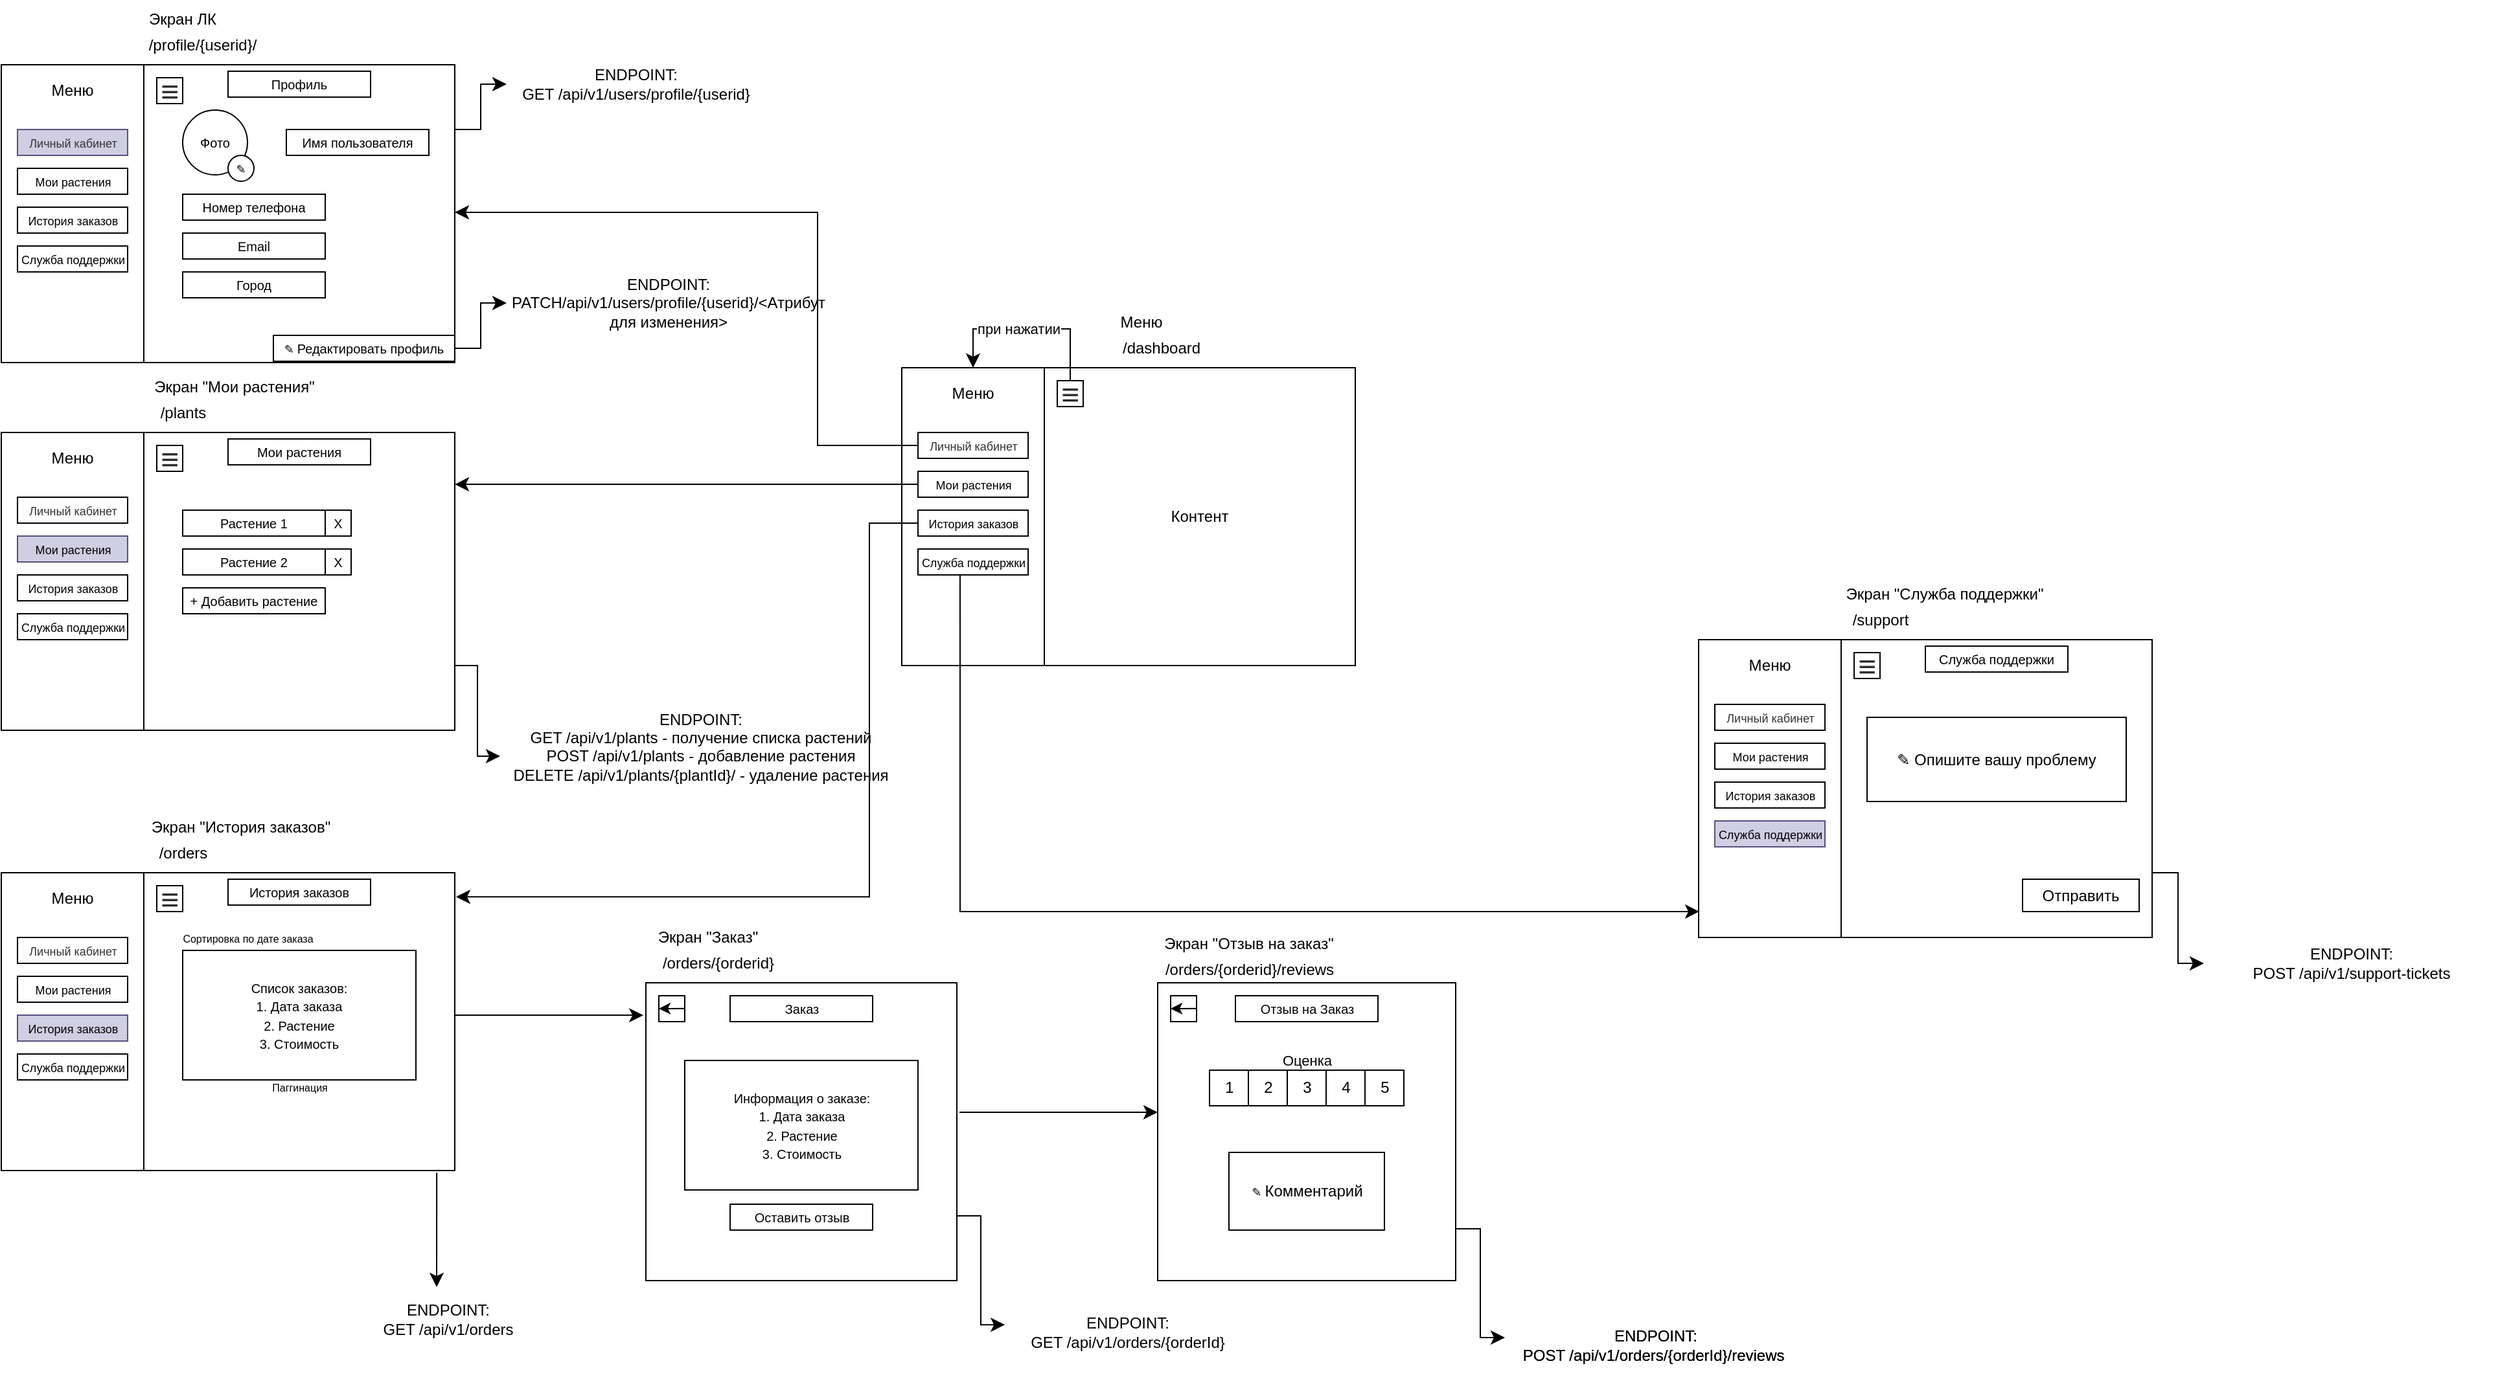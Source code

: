 <?xml version="1.0" encoding="UTF-8"?>
<mxfile version="25.0.1">
  <diagram id="C5RBs43oDa-KdzZeNtuy" name="Page-1">
    <mxGraphModel dx="2901" dy="2221" grid="1" gridSize="10" guides="1" tooltips="1" connect="1" arrows="1" fold="1" page="1" pageScale="1" pageWidth="827" pageHeight="1169" math="0" shadow="0">
      <root>
        <mxCell id="WIyWlLk6GJQsqaUBKTNV-0" />
        <mxCell id="WIyWlLk6GJQsqaUBKTNV-1" parent="WIyWlLk6GJQsqaUBKTNV-0" />
        <mxCell id="RK4T76Md9DpvqgegxEv0-0" value="" style="rounded=0;whiteSpace=wrap;html=1;" parent="WIyWlLk6GJQsqaUBKTNV-1" vertex="1">
          <mxGeometry x="-560" y="-534" width="240" height="230" as="geometry" />
        </mxCell>
        <mxCell id="RK4T76Md9DpvqgegxEv0-12" value="&lt;h1 style=&quot;color: rgb(44, 45, 46); font-weight: 400; margin: 8px 0px 0.67em; font-size: 24px; line-height: 32px; font-family: Helvetica, Arial, sans-serif; text-align: start; background-color: rgb(255, 255, 255);&quot; class=&quot;z7Rgh&quot;&gt;≡&lt;/h1&gt;" style="text;html=1;align=center;verticalAlign=middle;whiteSpace=wrap;rounded=0;" parent="WIyWlLk6GJQsqaUBKTNV-1" vertex="1">
          <mxGeometry x="-550" y="-519" width="20" height="20" as="geometry" />
        </mxCell>
        <mxCell id="RK4T76Md9DpvqgegxEv0-1" value="&lt;font style=&quot;font-size: 10px;&quot;&gt;Фото&lt;/font&gt;" style="ellipse;whiteSpace=wrap;html=1;aspect=fixed;" parent="WIyWlLk6GJQsqaUBKTNV-1" vertex="1">
          <mxGeometry x="-530" y="-499" width="50" height="50" as="geometry" />
        </mxCell>
        <mxCell id="RK4T76Md9DpvqgegxEv0-2" value="&lt;font style=&quot;font-size: 10px;&quot;&gt;Имя пользователя&lt;/font&gt;" style="rounded=0;whiteSpace=wrap;html=1;" parent="WIyWlLk6GJQsqaUBKTNV-1" vertex="1">
          <mxGeometry x="-450" y="-484" width="110" height="20" as="geometry" />
        </mxCell>
        <mxCell id="RK4T76Md9DpvqgegxEv0-3" value="&lt;font style=&quot;font-size: 9px;&quot;&gt;✎&lt;/font&gt;" style="ellipse;whiteSpace=wrap;html=1;aspect=fixed;align=center;" parent="WIyWlLk6GJQsqaUBKTNV-1" vertex="1">
          <mxGeometry x="-495" y="-464" width="20" height="20" as="geometry" />
        </mxCell>
        <mxCell id="RK4T76Md9DpvqgegxEv0-5" value="&lt;span style=&quot;font-size: 10px;&quot;&gt;Номер телефона&lt;/span&gt;" style="rounded=0;whiteSpace=wrap;html=1;" parent="WIyWlLk6GJQsqaUBKTNV-1" vertex="1">
          <mxGeometry x="-530" y="-434" width="110" height="20" as="geometry" />
        </mxCell>
        <mxCell id="RK4T76Md9DpvqgegxEv0-6" value="&lt;span style=&quot;font-size: 10px;&quot;&gt;Email&lt;/span&gt;" style="rounded=0;whiteSpace=wrap;html=1;" parent="WIyWlLk6GJQsqaUBKTNV-1" vertex="1">
          <mxGeometry x="-530" y="-404" width="110" height="20" as="geometry" />
        </mxCell>
        <mxCell id="RK4T76Md9DpvqgegxEv0-7" value="&lt;span style=&quot;font-size: 10px;&quot;&gt;Город&lt;/span&gt;" style="rounded=0;whiteSpace=wrap;html=1;" parent="WIyWlLk6GJQsqaUBKTNV-1" vertex="1">
          <mxGeometry x="-530" y="-374" width="110" height="20" as="geometry" />
        </mxCell>
        <mxCell id="RK4T76Md9DpvqgegxEv0-8" value="&lt;div style=&quot;line-height: 0%;&quot;&gt;&lt;br&gt;&lt;/div&gt;" style="whiteSpace=wrap;html=1;aspect=fixed;fillColor=none;" parent="WIyWlLk6GJQsqaUBKTNV-1" vertex="1">
          <mxGeometry x="-550" y="-524" width="20" height="20" as="geometry" />
        </mxCell>
        <mxCell id="RK4T76Md9DpvqgegxEv0-13" value="Экран ЛК" style="text;html=1;align=center;verticalAlign=middle;whiteSpace=wrap;rounded=0;" parent="WIyWlLk6GJQsqaUBKTNV-1" vertex="1">
          <mxGeometry x="-560" y="-584" width="60" height="30" as="geometry" />
        </mxCell>
        <mxCell id="RK4T76Md9DpvqgegxEv0-15" value="/profile/{userid}/" style="text;html=1;align=center;verticalAlign=middle;resizable=0;points=[];autosize=1;strokeColor=none;fillColor=none;" parent="WIyWlLk6GJQsqaUBKTNV-1" vertex="1">
          <mxGeometry x="-570" y="-564" width="110" height="30" as="geometry" />
        </mxCell>
        <mxCell id="RK4T76Md9DpvqgegxEv0-26" value="" style="rounded=0;whiteSpace=wrap;html=1;" parent="WIyWlLk6GJQsqaUBKTNV-1" vertex="1">
          <mxGeometry x="-670" y="-534" width="110" height="230" as="geometry" />
        </mxCell>
        <mxCell id="RK4T76Md9DpvqgegxEv0-28" value="Меню" style="text;html=1;align=center;verticalAlign=middle;whiteSpace=wrap;rounded=0;" parent="WIyWlLk6GJQsqaUBKTNV-1" vertex="1">
          <mxGeometry x="-645" y="-529" width="60" height="30" as="geometry" />
        </mxCell>
        <mxCell id="RK4T76Md9DpvqgegxEv0-32" value="&lt;font style=&quot;font-size: 9px;&quot;&gt;Служба поддержки&lt;/font&gt;" style="rounded=0;whiteSpace=wrap;html=1;" parent="WIyWlLk6GJQsqaUBKTNV-1" vertex="1">
          <mxGeometry x="-657.5" y="-394" width="85" height="20" as="geometry" />
        </mxCell>
        <mxCell id="RK4T76Md9DpvqgegxEv0-33" value="&lt;span style=&quot;font-size: 9px;&quot;&gt;История заказов&lt;/span&gt;" style="rounded=0;whiteSpace=wrap;html=1;" parent="WIyWlLk6GJQsqaUBKTNV-1" vertex="1">
          <mxGeometry x="-657.5" y="-424" width="85" height="20" as="geometry" />
        </mxCell>
        <mxCell id="RK4T76Md9DpvqgegxEv0-34" value="&lt;span style=&quot;font-size: 9px;&quot;&gt;Мои растения&lt;/span&gt;" style="rounded=0;whiteSpace=wrap;html=1;" parent="WIyWlLk6GJQsqaUBKTNV-1" vertex="1">
          <mxGeometry x="-657.5" y="-454" width="85" height="20" as="geometry" />
        </mxCell>
        <mxCell id="RK4T76Md9DpvqgegxEv0-35" value="&lt;span style=&quot;color: rgb(51, 51, 51); font-size: 9px;&quot;&gt;Личный кабинет&lt;/span&gt;" style="rounded=0;whiteSpace=wrap;html=1;fillColor=#d0cee2;strokeColor=#56517e;" parent="WIyWlLk6GJQsqaUBKTNV-1" vertex="1">
          <mxGeometry x="-657.5" y="-484" width="85" height="20" as="geometry" />
        </mxCell>
        <mxCell id="RK4T76Md9DpvqgegxEv0-37" value="Контент" style="rounded=0;whiteSpace=wrap;html=1;" parent="WIyWlLk6GJQsqaUBKTNV-1" vertex="1">
          <mxGeometry x="135" y="-300" width="240" height="230" as="geometry" />
        </mxCell>
        <mxCell id="RK4T76Md9DpvqgegxEv0-38" value="&lt;h1 style=&quot;color: rgb(44, 45, 46); font-weight: 400; margin: 8px 0px 0.67em; font-size: 24px; line-height: 32px; font-family: Helvetica, Arial, sans-serif; text-align: start; background-color: rgb(255, 255, 255);&quot; class=&quot;z7Rgh&quot;&gt;≡&lt;/h1&gt;" style="text;html=1;align=center;verticalAlign=middle;whiteSpace=wrap;rounded=0;" parent="WIyWlLk6GJQsqaUBKTNV-1" vertex="1">
          <mxGeometry x="145" y="-285" width="20" height="20" as="geometry" />
        </mxCell>
        <mxCell id="RK4T76Md9DpvqgegxEv0-45" value="&lt;div style=&quot;line-height: 0%;&quot;&gt;&lt;br&gt;&lt;/div&gt;" style="whiteSpace=wrap;html=1;aspect=fixed;fillColor=none;" parent="WIyWlLk6GJQsqaUBKTNV-1" vertex="1">
          <mxGeometry x="145" y="-290" width="20" height="20" as="geometry" />
        </mxCell>
        <mxCell id="RK4T76Md9DpvqgegxEv0-46" value="Меню" style="text;html=1;align=center;verticalAlign=middle;whiteSpace=wrap;rounded=0;" parent="WIyWlLk6GJQsqaUBKTNV-1" vertex="1">
          <mxGeometry x="180" y="-350" width="60" height="30" as="geometry" />
        </mxCell>
        <mxCell id="RK4T76Md9DpvqgegxEv0-47" value="/dashboard" style="text;html=1;align=center;verticalAlign=middle;resizable=0;points=[];autosize=1;strokeColor=none;fillColor=none;" parent="WIyWlLk6GJQsqaUBKTNV-1" vertex="1">
          <mxGeometry x="185" y="-330" width="80" height="30" as="geometry" />
        </mxCell>
        <mxCell id="RK4T76Md9DpvqgegxEv0-48" value="" style="edgeStyle=elbowEdgeStyle;endArrow=classic;html=1;rounded=0;endSize=8;startSize=8;exitX=0.5;exitY=0;exitDx=0;exitDy=0;" parent="WIyWlLk6GJQsqaUBKTNV-1" source="RK4T76Md9DpvqgegxEv0-45" target="RK4T76Md9DpvqgegxEv0-50" edge="1">
          <mxGeometry width="50" height="50" relative="1" as="geometry">
            <mxPoint x="95" y="-130" as="sourcePoint" />
            <mxPoint x="95" y="-300" as="targetPoint" />
            <Array as="points">
              <mxPoint x="145" y="-330" />
            </Array>
          </mxGeometry>
        </mxCell>
        <mxCell id="RK4T76Md9DpvqgegxEv0-49" value="при нажатии" style="edgeLabel;html=1;align=center;verticalAlign=middle;resizable=0;points=[];" parent="RK4T76Md9DpvqgegxEv0-48" vertex="1" connectable="0">
          <mxGeometry x="0.471" relative="1" as="geometry">
            <mxPoint x="26" as="offset" />
          </mxGeometry>
        </mxCell>
        <mxCell id="RK4T76Md9DpvqgegxEv0-50" value="" style="rounded=0;whiteSpace=wrap;html=1;" parent="WIyWlLk6GJQsqaUBKTNV-1" vertex="1">
          <mxGeometry x="25" y="-300" width="110" height="230" as="geometry" />
        </mxCell>
        <mxCell id="RK4T76Md9DpvqgegxEv0-51" value="Меню" style="text;html=1;align=center;verticalAlign=middle;whiteSpace=wrap;rounded=0;" parent="WIyWlLk6GJQsqaUBKTNV-1" vertex="1">
          <mxGeometry x="50" y="-295" width="60" height="30" as="geometry" />
        </mxCell>
        <mxCell id="RK4T76Md9DpvqgegxEv0-52" value="&lt;font style=&quot;font-size: 9px;&quot;&gt;Служба поддержки&lt;/font&gt;" style="rounded=0;whiteSpace=wrap;html=1;" parent="WIyWlLk6GJQsqaUBKTNV-1" vertex="1">
          <mxGeometry x="37.5" y="-160" width="85" height="20" as="geometry" />
        </mxCell>
        <mxCell id="RK4T76Md9DpvqgegxEv0-53" value="&lt;span style=&quot;font-size: 9px;&quot;&gt;История заказов&lt;/span&gt;" style="rounded=0;whiteSpace=wrap;html=1;" parent="WIyWlLk6GJQsqaUBKTNV-1" vertex="1">
          <mxGeometry x="37.5" y="-190" width="85" height="20" as="geometry" />
        </mxCell>
        <mxCell id="RK4T76Md9DpvqgegxEv0-54" value="&lt;span style=&quot;font-size: 9px;&quot;&gt;Мои растения&lt;/span&gt;" style="rounded=0;whiteSpace=wrap;html=1;" parent="WIyWlLk6GJQsqaUBKTNV-1" vertex="1">
          <mxGeometry x="37.5" y="-220" width="85" height="20" as="geometry" />
        </mxCell>
        <mxCell id="RK4T76Md9DpvqgegxEv0-55" value="&lt;span style=&quot;color: rgb(51, 51, 51); font-size: 9px;&quot;&gt;Личный кабинет&lt;/span&gt;" style="rounded=0;whiteSpace=wrap;html=1;" parent="WIyWlLk6GJQsqaUBKTNV-1" vertex="1">
          <mxGeometry x="37.5" y="-250" width="85" height="20" as="geometry" />
        </mxCell>
        <mxCell id="RK4T76Md9DpvqgegxEv0-57" value="" style="edgeStyle=elbowEdgeStyle;elbow=horizontal;endArrow=classic;html=1;curved=0;rounded=0;endSize=8;startSize=8;exitX=0;exitY=0.5;exitDx=0;exitDy=0;" parent="WIyWlLk6GJQsqaUBKTNV-1" source="RK4T76Md9DpvqgegxEv0-55" target="RK4T76Md9DpvqgegxEv0-0" edge="1">
          <mxGeometry width="50" height="50" relative="1" as="geometry">
            <mxPoint x="39.68" y="-245" as="sourcePoint" />
            <mxPoint x="130" y="-20" as="targetPoint" />
            <Array as="points">
              <mxPoint x="-40" y="-420" />
            </Array>
          </mxGeometry>
        </mxCell>
        <mxCell id="RK4T76Md9DpvqgegxEv0-104" value="Экран &quot;Мои растения&quot;" style="text;html=1;align=center;verticalAlign=middle;whiteSpace=wrap;rounded=0;" parent="WIyWlLk6GJQsqaUBKTNV-1" vertex="1">
          <mxGeometry x="-560" y="-300" width="140" height="30" as="geometry" />
        </mxCell>
        <mxCell id="RK4T76Md9DpvqgegxEv0-105" value="/plants" style="text;html=1;align=center;verticalAlign=middle;resizable=0;points=[];autosize=1;strokeColor=none;fillColor=none;" parent="WIyWlLk6GJQsqaUBKTNV-1" vertex="1">
          <mxGeometry x="-560" y="-280" width="60" height="30" as="geometry" />
        </mxCell>
        <mxCell id="RK4T76Md9DpvqgegxEv0-112" value="&lt;span style=&quot;font-size: 9px;&quot;&gt;✎&amp;nbsp;&lt;/span&gt;&lt;span style=&quot;font-size: 10px;&quot;&gt;Редактировать профиль&lt;/span&gt;" style="rounded=0;whiteSpace=wrap;html=1;" parent="WIyWlLk6GJQsqaUBKTNV-1" vertex="1">
          <mxGeometry x="-460" y="-325" width="140" height="20" as="geometry" />
        </mxCell>
        <mxCell id="RK4T76Md9DpvqgegxEv0-113" value="&lt;font style=&quot;font-size: 10px;&quot;&gt;Профиль&lt;/font&gt;" style="rounded=0;whiteSpace=wrap;html=1;" parent="WIyWlLk6GJQsqaUBKTNV-1" vertex="1">
          <mxGeometry x="-495" y="-529" width="110" height="20" as="geometry" />
        </mxCell>
        <mxCell id="RK4T76Md9DpvqgegxEv0-125" value="" style="rounded=0;whiteSpace=wrap;html=1;" parent="WIyWlLk6GJQsqaUBKTNV-1" vertex="1">
          <mxGeometry x="-560" y="-250" width="240" height="230" as="geometry" />
        </mxCell>
        <mxCell id="RK4T76Md9DpvqgegxEv0-126" value="&lt;h1 style=&quot;color: rgb(44, 45, 46); font-weight: 400; margin: 8px 0px 0.67em; font-size: 24px; line-height: 32px; font-family: Helvetica, Arial, sans-serif; text-align: start; background-color: rgb(255, 255, 255);&quot; class=&quot;z7Rgh&quot;&gt;≡&lt;/h1&gt;" style="text;html=1;align=center;verticalAlign=middle;whiteSpace=wrap;rounded=0;" parent="WIyWlLk6GJQsqaUBKTNV-1" vertex="1">
          <mxGeometry x="-550" y="-235" width="20" height="20" as="geometry" />
        </mxCell>
        <mxCell id="RK4T76Md9DpvqgegxEv0-133" value="&lt;div style=&quot;line-height: 0%;&quot;&gt;&lt;br&gt;&lt;/div&gt;" style="whiteSpace=wrap;html=1;aspect=fixed;fillColor=none;" parent="WIyWlLk6GJQsqaUBKTNV-1" vertex="1">
          <mxGeometry x="-550" y="-240" width="20" height="20" as="geometry" />
        </mxCell>
        <mxCell id="RK4T76Md9DpvqgegxEv0-134" value="" style="rounded=0;whiteSpace=wrap;html=1;" parent="WIyWlLk6GJQsqaUBKTNV-1" vertex="1">
          <mxGeometry x="-670" y="-250" width="110" height="230" as="geometry" />
        </mxCell>
        <mxCell id="RK4T76Md9DpvqgegxEv0-135" value="Меню" style="text;html=1;align=center;verticalAlign=middle;whiteSpace=wrap;rounded=0;" parent="WIyWlLk6GJQsqaUBKTNV-1" vertex="1">
          <mxGeometry x="-645" y="-245" width="60" height="30" as="geometry" />
        </mxCell>
        <mxCell id="RK4T76Md9DpvqgegxEv0-136" value="&lt;font style=&quot;font-size: 9px;&quot;&gt;Служба поддержки&lt;/font&gt;" style="rounded=0;whiteSpace=wrap;html=1;" parent="WIyWlLk6GJQsqaUBKTNV-1" vertex="1">
          <mxGeometry x="-657.5" y="-110" width="85" height="20" as="geometry" />
        </mxCell>
        <mxCell id="RK4T76Md9DpvqgegxEv0-137" value="&lt;span style=&quot;font-size: 9px;&quot;&gt;История заказов&lt;/span&gt;" style="rounded=0;whiteSpace=wrap;html=1;" parent="WIyWlLk6GJQsqaUBKTNV-1" vertex="1">
          <mxGeometry x="-657.5" y="-140" width="85" height="20" as="geometry" />
        </mxCell>
        <mxCell id="RK4T76Md9DpvqgegxEv0-138" value="&lt;span style=&quot;font-size: 9px;&quot;&gt;Мои растения&lt;/span&gt;" style="rounded=0;whiteSpace=wrap;html=1;fillColor=#d0cee2;strokeColor=#56517e;" parent="WIyWlLk6GJQsqaUBKTNV-1" vertex="1">
          <mxGeometry x="-657.5" y="-170" width="85" height="20" as="geometry" />
        </mxCell>
        <mxCell id="RK4T76Md9DpvqgegxEv0-139" value="&lt;span style=&quot;color: rgb(51, 51, 51); font-size: 9px;&quot;&gt;Личный кабинет&lt;/span&gt;" style="rounded=0;whiteSpace=wrap;html=1;" parent="WIyWlLk6GJQsqaUBKTNV-1" vertex="1">
          <mxGeometry x="-657.5" y="-200" width="85" height="20" as="geometry" />
        </mxCell>
        <mxCell id="RK4T76Md9DpvqgegxEv0-141" value="&lt;font style=&quot;font-size: 10px;&quot;&gt;Мои растения&lt;/font&gt;" style="rounded=0;whiteSpace=wrap;html=1;" parent="WIyWlLk6GJQsqaUBKTNV-1" vertex="1">
          <mxGeometry x="-495" y="-245" width="110" height="20" as="geometry" />
        </mxCell>
        <mxCell id="RK4T76Md9DpvqgegxEv0-142" value="&lt;span style=&quot;font-size: 10px;&quot;&gt;Растение 1&lt;/span&gt;" style="rounded=0;whiteSpace=wrap;html=1;" parent="WIyWlLk6GJQsqaUBKTNV-1" vertex="1">
          <mxGeometry x="-530" y="-190" width="110" height="20" as="geometry" />
        </mxCell>
        <mxCell id="RK4T76Md9DpvqgegxEv0-143" value="&lt;span style=&quot;font-size: 10px;&quot;&gt;+ Добавить растение&lt;/span&gt;" style="rounded=0;whiteSpace=wrap;html=1;" parent="WIyWlLk6GJQsqaUBKTNV-1" vertex="1">
          <mxGeometry x="-530" y="-130" width="110" height="20" as="geometry" />
        </mxCell>
        <mxCell id="RK4T76Md9DpvqgegxEv0-144" value="&lt;span style=&quot;font-size: 10px;&quot;&gt;Растение 2&lt;/span&gt;" style="rounded=0;whiteSpace=wrap;html=1;" parent="WIyWlLk6GJQsqaUBKTNV-1" vertex="1">
          <mxGeometry x="-530" y="-160" width="110" height="20" as="geometry" />
        </mxCell>
        <mxCell id="RK4T76Md9DpvqgegxEv0-146" value="&lt;span style=&quot;font-size: 10px;&quot;&gt;Х&lt;/span&gt;" style="rounded=0;whiteSpace=wrap;html=1;" parent="WIyWlLk6GJQsqaUBKTNV-1" vertex="1">
          <mxGeometry x="-420" y="-160" width="20" height="20" as="geometry" />
        </mxCell>
        <mxCell id="RK4T76Md9DpvqgegxEv0-147" value="&lt;span style=&quot;font-size: 10px;&quot;&gt;Х&lt;/span&gt;" style="rounded=0;whiteSpace=wrap;html=1;" parent="WIyWlLk6GJQsqaUBKTNV-1" vertex="1">
          <mxGeometry x="-420" y="-190" width="20" height="20" as="geometry" />
        </mxCell>
        <mxCell id="RK4T76Md9DpvqgegxEv0-148" value="" style="edgeStyle=elbowEdgeStyle;elbow=horizontal;endArrow=classic;html=1;curved=0;rounded=0;endSize=8;startSize=8;exitX=0;exitY=0.5;exitDx=0;exitDy=0;entryX=1;entryY=0.174;entryDx=0;entryDy=0;entryPerimeter=0;" parent="WIyWlLk6GJQsqaUBKTNV-1" source="RK4T76Md9DpvqgegxEv0-54" target="RK4T76Md9DpvqgegxEv0-125" edge="1">
          <mxGeometry width="50" height="50" relative="1" as="geometry">
            <mxPoint x="36.3" y="-200" as="sourcePoint" />
            <mxPoint x="-320.0" y="-200.67" as="targetPoint" />
            <Array as="points">
              <mxPoint x="-161" y="-210" />
            </Array>
          </mxGeometry>
        </mxCell>
        <mxCell id="RK4T76Md9DpvqgegxEv0-149" value="ENDPOINT:&lt;br&gt;GET /api/v1/users/profile/{userid}" style="text;html=1;align=center;verticalAlign=middle;whiteSpace=wrap;rounded=0;" parent="WIyWlLk6GJQsqaUBKTNV-1" vertex="1">
          <mxGeometry x="-280" y="-564" width="200" height="90" as="geometry" />
        </mxCell>
        <mxCell id="RK4T76Md9DpvqgegxEv0-152" value="" style="edgeStyle=elbowEdgeStyle;elbow=horizontal;endArrow=classic;html=1;curved=0;rounded=0;endSize=8;startSize=8;" parent="WIyWlLk6GJQsqaUBKTNV-1" target="RK4T76Md9DpvqgegxEv0-149" edge="1">
          <mxGeometry width="50" height="50" relative="1" as="geometry">
            <mxPoint x="-320" y="-484" as="sourcePoint" />
            <mxPoint x="-270" y="-534" as="targetPoint" />
          </mxGeometry>
        </mxCell>
        <mxCell id="RK4T76Md9DpvqgegxEv0-153" value="" style="edgeStyle=elbowEdgeStyle;elbow=horizontal;endArrow=classic;html=1;curved=0;rounded=0;endSize=8;startSize=8;" parent="WIyWlLk6GJQsqaUBKTNV-1" edge="1">
          <mxGeometry width="50" height="50" relative="1" as="geometry">
            <mxPoint x="-320" y="-315" as="sourcePoint" />
            <mxPoint x="-280" y="-350" as="targetPoint" />
          </mxGeometry>
        </mxCell>
        <mxCell id="RK4T76Md9DpvqgegxEv0-154" value="ENDPOINT:&lt;br&gt;PATCH/api/v1/users/profile/{userid}/&amp;lt;Атрибут для изменения&amp;gt;" style="text;html=1;align=center;verticalAlign=middle;whiteSpace=wrap;rounded=0;" parent="WIyWlLk6GJQsqaUBKTNV-1" vertex="1">
          <mxGeometry x="-270" y="-395" width="230" height="90" as="geometry" />
        </mxCell>
        <mxCell id="l8SobAz54TLkcfAKa1hX-0" value="ENDPOINT:&lt;br&gt;GET /api/v1/plants - получение списка растений&lt;div&gt;POST /api/v1/plants - добавление растения&lt;/div&gt;&lt;div&gt;DELETE /api/v1/plants/{plantId}/ - удаление растения&lt;br&gt;&lt;br&gt;&lt;/div&gt;" style="text;html=1;align=center;verticalAlign=middle;whiteSpace=wrap;rounded=0;" parent="WIyWlLk6GJQsqaUBKTNV-1" vertex="1">
          <mxGeometry x="-285" y="-60" width="310" height="120" as="geometry" />
        </mxCell>
        <mxCell id="l8SobAz54TLkcfAKa1hX-2" value="" style="edgeStyle=elbowEdgeStyle;elbow=horizontal;endArrow=classic;html=1;curved=0;rounded=0;endSize=8;startSize=8;" parent="WIyWlLk6GJQsqaUBKTNV-1" target="l8SobAz54TLkcfAKa1hX-0" edge="1">
          <mxGeometry width="50" height="50" relative="1" as="geometry">
            <mxPoint x="-320" y="-70" as="sourcePoint" />
            <mxPoint x="-280" y="-105" as="targetPoint" />
          </mxGeometry>
        </mxCell>
        <mxCell id="l8SobAz54TLkcfAKa1hX-3" value="Экран &quot;История заказов&quot;" style="text;html=1;align=center;verticalAlign=middle;whiteSpace=wrap;rounded=0;" parent="WIyWlLk6GJQsqaUBKTNV-1" vertex="1">
          <mxGeometry x="-560" y="40" width="150" height="30" as="geometry" />
        </mxCell>
        <mxCell id="l8SobAz54TLkcfAKa1hX-4" value="/orders" style="text;html=1;align=center;verticalAlign=middle;resizable=0;points=[];autosize=1;strokeColor=none;fillColor=none;" parent="WIyWlLk6GJQsqaUBKTNV-1" vertex="1">
          <mxGeometry x="-560" y="60" width="60" height="30" as="geometry" />
        </mxCell>
        <mxCell id="l8SobAz54TLkcfAKa1hX-5" value="" style="rounded=0;whiteSpace=wrap;html=1;" parent="WIyWlLk6GJQsqaUBKTNV-1" vertex="1">
          <mxGeometry x="-560" y="90" width="240" height="230" as="geometry" />
        </mxCell>
        <mxCell id="l8SobAz54TLkcfAKa1hX-6" value="&lt;h1 style=&quot;color: rgb(44, 45, 46); font-weight: 400; margin: 8px 0px 0.67em; font-size: 24px; line-height: 32px; font-family: Helvetica, Arial, sans-serif; text-align: start; background-color: rgb(255, 255, 255);&quot; class=&quot;z7Rgh&quot;&gt;≡&lt;/h1&gt;" style="text;html=1;align=center;verticalAlign=middle;whiteSpace=wrap;rounded=0;" parent="WIyWlLk6GJQsqaUBKTNV-1" vertex="1">
          <mxGeometry x="-550" y="105" width="20" height="20" as="geometry" />
        </mxCell>
        <mxCell id="l8SobAz54TLkcfAKa1hX-7" value="&lt;div style=&quot;line-height: 0%;&quot;&gt;&lt;br&gt;&lt;/div&gt;" style="whiteSpace=wrap;html=1;aspect=fixed;fillColor=none;" parent="WIyWlLk6GJQsqaUBKTNV-1" vertex="1">
          <mxGeometry x="-550" y="100" width="20" height="20" as="geometry" />
        </mxCell>
        <mxCell id="l8SobAz54TLkcfAKa1hX-8" value="" style="rounded=0;whiteSpace=wrap;html=1;" parent="WIyWlLk6GJQsqaUBKTNV-1" vertex="1">
          <mxGeometry x="-670" y="90" width="110" height="230" as="geometry" />
        </mxCell>
        <mxCell id="l8SobAz54TLkcfAKa1hX-9" value="Меню" style="text;html=1;align=center;verticalAlign=middle;whiteSpace=wrap;rounded=0;" parent="WIyWlLk6GJQsqaUBKTNV-1" vertex="1">
          <mxGeometry x="-645" y="95" width="60" height="30" as="geometry" />
        </mxCell>
        <mxCell id="l8SobAz54TLkcfAKa1hX-10" value="&lt;font style=&quot;font-size: 9px;&quot;&gt;Служба поддержки&lt;/font&gt;" style="rounded=0;whiteSpace=wrap;html=1;" parent="WIyWlLk6GJQsqaUBKTNV-1" vertex="1">
          <mxGeometry x="-657.5" y="230" width="85" height="20" as="geometry" />
        </mxCell>
        <mxCell id="l8SobAz54TLkcfAKa1hX-11" value="&lt;span style=&quot;font-size: 9px;&quot;&gt;История заказов&lt;/span&gt;" style="rounded=0;whiteSpace=wrap;html=1;fillColor=#d0cee2;strokeColor=#56517e;" parent="WIyWlLk6GJQsqaUBKTNV-1" vertex="1">
          <mxGeometry x="-657.5" y="200" width="85" height="20" as="geometry" />
        </mxCell>
        <mxCell id="l8SobAz54TLkcfAKa1hX-12" value="&lt;span style=&quot;font-size: 9px;&quot;&gt;Мои растения&lt;/span&gt;" style="rounded=0;whiteSpace=wrap;html=1;" parent="WIyWlLk6GJQsqaUBKTNV-1" vertex="1">
          <mxGeometry x="-657.5" y="170" width="85" height="20" as="geometry" />
        </mxCell>
        <mxCell id="l8SobAz54TLkcfAKa1hX-13" value="&lt;span style=&quot;color: rgb(51, 51, 51); font-size: 9px;&quot;&gt;Личный кабинет&lt;/span&gt;" style="rounded=0;whiteSpace=wrap;html=1;" parent="WIyWlLk6GJQsqaUBKTNV-1" vertex="1">
          <mxGeometry x="-657.5" y="140" width="85" height="20" as="geometry" />
        </mxCell>
        <mxCell id="l8SobAz54TLkcfAKa1hX-14" value="&lt;font style=&quot;font-size: 10px;&quot;&gt;История заказов&lt;/font&gt;" style="rounded=0;whiteSpace=wrap;html=1;" parent="WIyWlLk6GJQsqaUBKTNV-1" vertex="1">
          <mxGeometry x="-495" y="95" width="110" height="20" as="geometry" />
        </mxCell>
        <mxCell id="l8SobAz54TLkcfAKa1hX-17" value="&lt;span style=&quot;font-size: 10px;&quot;&gt;Список заказов:&lt;/span&gt;&lt;div&gt;&lt;span style=&quot;font-size: 10px;&quot;&gt;1. Дата заказа&lt;/span&gt;&lt;/div&gt;&lt;div&gt;&lt;span style=&quot;font-size: 10px;&quot;&gt;2. Растение&lt;/span&gt;&lt;/div&gt;&lt;div&gt;&lt;span style=&quot;font-size: 10px;&quot;&gt;3. Стоимость&lt;/span&gt;&lt;/div&gt;" style="rounded=0;whiteSpace=wrap;html=1;" parent="WIyWlLk6GJQsqaUBKTNV-1" vertex="1">
          <mxGeometry x="-530" y="150" width="180" height="100" as="geometry" />
        </mxCell>
        <mxCell id="l8SobAz54TLkcfAKa1hX-20" value="" style="edgeStyle=elbowEdgeStyle;elbow=horizontal;endArrow=classic;html=1;curved=0;rounded=0;endSize=8;startSize=8;entryX=-0.008;entryY=0.109;entryDx=0;entryDy=0;entryPerimeter=0;" parent="WIyWlLk6GJQsqaUBKTNV-1" target="l8SobAz54TLkcfAKa1hX-28" edge="1">
          <mxGeometry width="50" height="50" relative="1" as="geometry">
            <mxPoint x="-320" y="200" as="sourcePoint" />
            <mxPoint x="-125.33" y="200.19" as="targetPoint" />
          </mxGeometry>
        </mxCell>
        <mxCell id="l8SobAz54TLkcfAKa1hX-21" value="" style="edgeStyle=elbowEdgeStyle;elbow=horizontal;endArrow=classic;html=1;curved=0;rounded=0;endSize=8;startSize=8;exitX=0;exitY=0.5;exitDx=0;exitDy=0;entryX=1.004;entryY=0.081;entryDx=0;entryDy=0;entryPerimeter=0;" parent="WIyWlLk6GJQsqaUBKTNV-1" source="RK4T76Md9DpvqgegxEv0-53" target="l8SobAz54TLkcfAKa1hX-5" edge="1">
          <mxGeometry width="50" height="50" relative="1" as="geometry">
            <mxPoint x="37.5" y="-180" as="sourcePoint" />
            <mxPoint x="-320.5" y="-180" as="targetPoint" />
            <Array as="points">
              <mxPoint y="-30" />
            </Array>
          </mxGeometry>
        </mxCell>
        <mxCell id="l8SobAz54TLkcfAKa1hX-22" value="&lt;font style=&quot;font-size: 8px;&quot;&gt;Сортировка по дате заказа&lt;/font&gt;" style="text;html=1;align=center;verticalAlign=middle;resizable=0;points=[];autosize=1;strokeColor=none;fillColor=none;" parent="WIyWlLk6GJQsqaUBKTNV-1" vertex="1">
          <mxGeometry x="-540" y="125" width="120" height="30" as="geometry" />
        </mxCell>
        <mxCell id="l8SobAz54TLkcfAKa1hX-24" value="&lt;font style=&quot;font-size: 8px;&quot;&gt;Паггинация&lt;/font&gt;" style="text;html=1;align=center;verticalAlign=middle;resizable=0;points=[];autosize=1;strokeColor=none;fillColor=none;" parent="WIyWlLk6GJQsqaUBKTNV-1" vertex="1">
          <mxGeometry x="-475" y="240" width="70" height="30" as="geometry" />
        </mxCell>
        <mxCell id="l8SobAz54TLkcfAKa1hX-26" value="Экран &quot;Заказ&quot;" style="text;html=1;align=center;verticalAlign=middle;whiteSpace=wrap;rounded=0;" parent="WIyWlLk6GJQsqaUBKTNV-1" vertex="1">
          <mxGeometry x="-172.5" y="125" width="95" height="30" as="geometry" />
        </mxCell>
        <mxCell id="l8SobAz54TLkcfAKa1hX-27" value="/orders/{orderid}" style="text;html=1;align=center;verticalAlign=middle;resizable=0;points=[];autosize=1;strokeColor=none;fillColor=none;" parent="WIyWlLk6GJQsqaUBKTNV-1" vertex="1">
          <mxGeometry x="-172.5" y="145" width="110" height="30" as="geometry" />
        </mxCell>
        <mxCell id="l8SobAz54TLkcfAKa1hX-28" value="" style="rounded=0;whiteSpace=wrap;html=1;" parent="WIyWlLk6GJQsqaUBKTNV-1" vertex="1">
          <mxGeometry x="-172.5" y="175" width="240" height="230" as="geometry" />
        </mxCell>
        <mxCell id="l8SobAz54TLkcfAKa1hX-37" value="&lt;font style=&quot;font-size: 10px;&quot;&gt;Заказ&lt;/font&gt;" style="rounded=0;whiteSpace=wrap;html=1;" parent="WIyWlLk6GJQsqaUBKTNV-1" vertex="1">
          <mxGeometry x="-107.5" y="185" width="110" height="20" as="geometry" />
        </mxCell>
        <mxCell id="l8SobAz54TLkcfAKa1hX-38" value="&lt;span style=&quot;font-size: 10px;&quot;&gt;Информация о заказе:&lt;/span&gt;&lt;div&gt;&lt;span style=&quot;font-size: 10px;&quot;&gt;1. Дата заказа&lt;/span&gt;&lt;/div&gt;&lt;div&gt;&lt;span style=&quot;font-size: 10px;&quot;&gt;2. Растение&lt;/span&gt;&lt;/div&gt;&lt;div&gt;&lt;span style=&quot;font-size: 10px;&quot;&gt;3. Стоимость&lt;/span&gt;&lt;/div&gt;" style="rounded=0;whiteSpace=wrap;html=1;" parent="WIyWlLk6GJQsqaUBKTNV-1" vertex="1">
          <mxGeometry x="-142.5" y="235" width="180" height="100" as="geometry" />
        </mxCell>
        <mxCell id="l8SobAz54TLkcfAKa1hX-39" value="" style="edgeStyle=elbowEdgeStyle;elbow=horizontal;endArrow=classic;html=1;curved=0;rounded=0;endSize=8;startSize=8;entryX=-0.016;entryY=0.382;entryDx=0;entryDy=0;entryPerimeter=0;" parent="WIyWlLk6GJQsqaUBKTNV-1" target="l8SobAz54TLkcfAKa1hX-46" edge="1">
          <mxGeometry width="50" height="50" relative="1" as="geometry">
            <mxPoint x="67.5" y="355" as="sourcePoint" />
            <mxPoint x="107.5" y="415" as="targetPoint" />
          </mxGeometry>
        </mxCell>
        <mxCell id="l8SobAz54TLkcfAKa1hX-42" value="&lt;span style=&quot;font-size: 10px;&quot;&gt;Оставить отзыв&lt;/span&gt;" style="rounded=0;whiteSpace=wrap;html=1;" parent="WIyWlLk6GJQsqaUBKTNV-1" vertex="1">
          <mxGeometry x="-107.5" y="346" width="110" height="20" as="geometry" />
        </mxCell>
        <mxCell id="l8SobAz54TLkcfAKa1hX-43" value="" style="edgeStyle=elbowEdgeStyle;elbow=horizontal;endArrow=classic;html=1;curved=0;rounded=0;endSize=8;startSize=8;exitX=0.942;exitY=1.007;exitDx=0;exitDy=0;exitPerimeter=0;" parent="WIyWlLk6GJQsqaUBKTNV-1" source="l8SobAz54TLkcfAKa1hX-5" target="l8SobAz54TLkcfAKa1hX-44" edge="1">
          <mxGeometry width="50" height="50" relative="1" as="geometry">
            <mxPoint x="-320" y="310" as="sourcePoint" />
            <mxPoint x="-340" y="390" as="targetPoint" />
            <Array as="points">
              <mxPoint x="-334" y="350" />
            </Array>
          </mxGeometry>
        </mxCell>
        <mxCell id="l8SobAz54TLkcfAKa1hX-44" value="ENDPOINT:&lt;div&gt;GET /api/v1/orders&lt;/div&gt;" style="text;html=1;align=center;verticalAlign=middle;whiteSpace=wrap;rounded=0;" parent="WIyWlLk6GJQsqaUBKTNV-1" vertex="1">
          <mxGeometry x="-385" y="410" width="120" height="50" as="geometry" />
        </mxCell>
        <mxCell id="l8SobAz54TLkcfAKa1hX-46" value="ENDPOINT:&lt;div&gt;GET /api/v1/orders/{orderId}&lt;/div&gt;" style="text;html=1;align=center;verticalAlign=middle;whiteSpace=wrap;rounded=0;" parent="WIyWlLk6GJQsqaUBKTNV-1" vertex="1">
          <mxGeometry x="107.5" y="420" width="182.5" height="50" as="geometry" />
        </mxCell>
        <mxCell id="l8SobAz54TLkcfAKa1hX-47" value="" style="edgeStyle=elbowEdgeStyle;elbow=horizontal;endArrow=classic;html=1;curved=0;rounded=0;endSize=8;startSize=8;" parent="WIyWlLk6GJQsqaUBKTNV-1" edge="1">
          <mxGeometry width="50" height="50" relative="1" as="geometry">
            <mxPoint x="69.5" y="275" as="sourcePoint" />
            <mxPoint x="222.5" y="275" as="targetPoint" />
          </mxGeometry>
        </mxCell>
        <mxCell id="l8SobAz54TLkcfAKa1hX-48" value="" style="rounded=0;whiteSpace=wrap;html=1;" parent="WIyWlLk6GJQsqaUBKTNV-1" vertex="1">
          <mxGeometry x="222.5" y="175" width="230" height="230" as="geometry" />
        </mxCell>
        <mxCell id="l8SobAz54TLkcfAKa1hX-49" value="&lt;font style=&quot;font-size: 10px;&quot;&gt;Отзыв на Заказ&lt;/font&gt;" style="rounded=0;whiteSpace=wrap;html=1;" parent="WIyWlLk6GJQsqaUBKTNV-1" vertex="1">
          <mxGeometry x="282.5" y="185" width="110" height="20" as="geometry" />
        </mxCell>
        <mxCell id="l8SobAz54TLkcfAKa1hX-50" value="1" style="rounded=0;whiteSpace=wrap;html=1;" parent="WIyWlLk6GJQsqaUBKTNV-1" vertex="1">
          <mxGeometry x="262.5" y="242.5" width="30" height="27.5" as="geometry" />
        </mxCell>
        <mxCell id="l8SobAz54TLkcfAKa1hX-53" value="2" style="rounded=0;whiteSpace=wrap;html=1;" parent="WIyWlLk6GJQsqaUBKTNV-1" vertex="1">
          <mxGeometry x="292.5" y="242.5" width="30" height="27.5" as="geometry" />
        </mxCell>
        <mxCell id="l8SobAz54TLkcfAKa1hX-54" value="3" style="rounded=0;whiteSpace=wrap;html=1;" parent="WIyWlLk6GJQsqaUBKTNV-1" vertex="1">
          <mxGeometry x="322.5" y="242.5" width="30" height="27.5" as="geometry" />
        </mxCell>
        <mxCell id="l8SobAz54TLkcfAKa1hX-55" value="4" style="rounded=0;whiteSpace=wrap;html=1;" parent="WIyWlLk6GJQsqaUBKTNV-1" vertex="1">
          <mxGeometry x="352.5" y="242.5" width="30" height="27.5" as="geometry" />
        </mxCell>
        <mxCell id="l8SobAz54TLkcfAKa1hX-56" value="5" style="rounded=0;whiteSpace=wrap;html=1;" parent="WIyWlLk6GJQsqaUBKTNV-1" vertex="1">
          <mxGeometry x="382.5" y="242.5" width="30" height="27.5" as="geometry" />
        </mxCell>
        <mxCell id="l8SobAz54TLkcfAKa1hX-57" value="&lt;font style=&quot;font-size: 11px;&quot;&gt;Оценка&lt;/font&gt;" style="text;html=1;align=center;verticalAlign=middle;whiteSpace=wrap;rounded=0;" parent="WIyWlLk6GJQsqaUBKTNV-1" vertex="1">
          <mxGeometry x="307.5" y="220" width="60" height="30" as="geometry" />
        </mxCell>
        <mxCell id="l8SobAz54TLkcfAKa1hX-58" value="&lt;span style=&quot;color: rgba(0, 0, 0, 0); font-family: monospace; font-size: 0px; text-align: start; text-wrap-mode: nowrap;&quot;&gt;%3CmxGraphModel%3E%3Croot%3E%3CmxCell%20id%3D%220%22%2F%3E%3CmxCell%20id%3D%221%22%20parent%3D%220%22%2F%3E%3CmxCell%20id%3D%222%22%20value%3D%22%22%20style%3D%22rounded%3D0%3BwhiteSpace%3Dwrap%3Bhtml%3D1%3B%22%20vertex%3D%221%22%20parent%3D%221%22%3E%3CmxGeometry%20x%3D%22420%22%20y%3D%22232.5%22%20width%3D%2230%22%20height%3D%2227.5%22%20as%3D%22geometry%22%2F%3E%3C%2FmxCell%3E%3C%2Froot%3E%3C%2FmxGraphModel%3E&lt;/span&gt;&lt;span style=&quot;font-size: 9px;&quot;&gt;✎&amp;nbsp;&lt;/span&gt;Комментарий" style="rounded=0;whiteSpace=wrap;html=1;" parent="WIyWlLk6GJQsqaUBKTNV-1" vertex="1">
          <mxGeometry x="277.5" y="306" width="120" height="60" as="geometry" />
        </mxCell>
        <mxCell id="l8SobAz54TLkcfAKa1hX-59" value="" style="whiteSpace=wrap;html=1;aspect=fixed;" parent="WIyWlLk6GJQsqaUBKTNV-1" vertex="1">
          <mxGeometry x="232.5" y="185" width="20" height="20" as="geometry" />
        </mxCell>
        <mxCell id="l8SobAz54TLkcfAKa1hX-60" value="" style="endArrow=classic;html=1;rounded=0;entryX=0;entryY=0.5;entryDx=0;entryDy=0;" parent="WIyWlLk6GJQsqaUBKTNV-1" target="l8SobAz54TLkcfAKa1hX-59" edge="1">
          <mxGeometry relative="1" as="geometry">
            <mxPoint x="252.5" y="194.83" as="sourcePoint" />
            <mxPoint x="232.5" y="194.83" as="targetPoint" />
            <Array as="points">
              <mxPoint x="252.5" y="194.83" />
            </Array>
          </mxGeometry>
        </mxCell>
        <mxCell id="l8SobAz54TLkcfAKa1hX-64" value="" style="whiteSpace=wrap;html=1;aspect=fixed;" parent="WIyWlLk6GJQsqaUBKTNV-1" vertex="1">
          <mxGeometry x="-162.5" y="185" width="20" height="20" as="geometry" />
        </mxCell>
        <mxCell id="l8SobAz54TLkcfAKa1hX-65" value="" style="endArrow=classic;html=1;rounded=0;entryX=0;entryY=0.5;entryDx=0;entryDy=0;" parent="WIyWlLk6GJQsqaUBKTNV-1" target="l8SobAz54TLkcfAKa1hX-64" edge="1">
          <mxGeometry relative="1" as="geometry">
            <mxPoint x="-142.5" y="194.83" as="sourcePoint" />
            <mxPoint x="-162.5" y="194.83" as="targetPoint" />
            <Array as="points">
              <mxPoint x="-142.5" y="194.83" />
            </Array>
          </mxGeometry>
        </mxCell>
        <mxCell id="l8SobAz54TLkcfAKa1hX-66" value="Экран &quot;Отзыв на заказ&quot;" style="text;html=1;align=center;verticalAlign=middle;whiteSpace=wrap;rounded=0;" parent="WIyWlLk6GJQsqaUBKTNV-1" vertex="1">
          <mxGeometry x="222.5" y="130" width="140" height="30" as="geometry" />
        </mxCell>
        <mxCell id="l8SobAz54TLkcfAKa1hX-67" value="/orders/{orderid}/reviews" style="text;html=1;align=center;verticalAlign=middle;resizable=0;points=[];autosize=1;strokeColor=none;fillColor=none;" parent="WIyWlLk6GJQsqaUBKTNV-1" vertex="1">
          <mxGeometry x="217.5" y="150" width="150" height="30" as="geometry" />
        </mxCell>
        <mxCell id="l8SobAz54TLkcfAKa1hX-68" value="" style="edgeStyle=elbowEdgeStyle;elbow=horizontal;endArrow=classic;html=1;curved=0;rounded=0;endSize=8;startSize=8;entryX=-0.016;entryY=0.382;entryDx=0;entryDy=0;entryPerimeter=0;" parent="WIyWlLk6GJQsqaUBKTNV-1" edge="1">
          <mxGeometry width="50" height="50" relative="1" as="geometry">
            <mxPoint x="452.5" y="365" as="sourcePoint" />
            <mxPoint x="490.5" y="449" as="targetPoint" />
          </mxGeometry>
        </mxCell>
        <mxCell id="l8SobAz54TLkcfAKa1hX-69" value="ENDPOINT:&lt;div&gt;POST /api/v1/orders/{orderId}/reviews&amp;nbsp;&lt;/div&gt;" style="text;html=1;align=center;verticalAlign=middle;whiteSpace=wrap;rounded=0;" parent="WIyWlLk6GJQsqaUBKTNV-1" vertex="1">
          <mxGeometry x="492.5" y="430" width="227.5" height="50" as="geometry" />
        </mxCell>
        <mxCell id="l8SobAz54TLkcfAKa1hX-70" value="" style="edgeStyle=elbowEdgeStyle;elbow=horizontal;endArrow=classic;html=1;curved=0;rounded=0;endSize=8;startSize=8;exitX=0.382;exitY=1;exitDx=0;exitDy=0;entryX=0.005;entryY=0.913;entryDx=0;entryDy=0;entryPerimeter=0;exitPerimeter=0;" parent="WIyWlLk6GJQsqaUBKTNV-1" source="RK4T76Md9DpvqgegxEv0-52" target="l8SobAz54TLkcfAKa1hX-76" edge="1">
          <mxGeometry width="50" height="50" relative="1" as="geometry">
            <mxPoint x="527" y="-184" as="sourcePoint" />
            <mxPoint x="170" y="105" as="targetPoint" />
            <Array as="points">
              <mxPoint x="70" y="-10" />
            </Array>
          </mxGeometry>
        </mxCell>
        <mxCell id="l8SobAz54TLkcfAKa1hX-71" value="Экран &quot;Служба поддержки&quot;" style="text;html=1;align=center;verticalAlign=middle;whiteSpace=wrap;rounded=0;" parent="WIyWlLk6GJQsqaUBKTNV-1" vertex="1">
          <mxGeometry x="750" y="-140" width="160" height="30" as="geometry" />
        </mxCell>
        <mxCell id="l8SobAz54TLkcfAKa1hX-72" value="/support" style="text;html=1;align=center;verticalAlign=middle;resizable=0;points=[];autosize=1;strokeColor=none;fillColor=none;" parent="WIyWlLk6GJQsqaUBKTNV-1" vertex="1">
          <mxGeometry x="745" y="-120" width="70" height="30" as="geometry" />
        </mxCell>
        <mxCell id="l8SobAz54TLkcfAKa1hX-73" value="" style="rounded=0;whiteSpace=wrap;html=1;" parent="WIyWlLk6GJQsqaUBKTNV-1" vertex="1">
          <mxGeometry x="750" y="-90" width="240" height="230" as="geometry" />
        </mxCell>
        <mxCell id="l8SobAz54TLkcfAKa1hX-74" value="&lt;h1 style=&quot;color: rgb(44, 45, 46); font-weight: 400; margin: 8px 0px 0.67em; font-size: 24px; line-height: 32px; font-family: Helvetica, Arial, sans-serif; text-align: start; background-color: rgb(255, 255, 255);&quot; class=&quot;z7Rgh&quot;&gt;≡&lt;/h1&gt;" style="text;html=1;align=center;verticalAlign=middle;whiteSpace=wrap;rounded=0;" parent="WIyWlLk6GJQsqaUBKTNV-1" vertex="1">
          <mxGeometry x="760" y="-75" width="20" height="20" as="geometry" />
        </mxCell>
        <mxCell id="l8SobAz54TLkcfAKa1hX-75" value="&lt;div style=&quot;line-height: 0%;&quot;&gt;&lt;br&gt;&lt;/div&gt;" style="whiteSpace=wrap;html=1;aspect=fixed;fillColor=none;" parent="WIyWlLk6GJQsqaUBKTNV-1" vertex="1">
          <mxGeometry x="760" y="-80" width="20" height="20" as="geometry" />
        </mxCell>
        <mxCell id="l8SobAz54TLkcfAKa1hX-76" value="" style="rounded=0;whiteSpace=wrap;html=1;" parent="WIyWlLk6GJQsqaUBKTNV-1" vertex="1">
          <mxGeometry x="640" y="-90" width="110" height="230" as="geometry" />
        </mxCell>
        <mxCell id="l8SobAz54TLkcfAKa1hX-77" value="Меню" style="text;html=1;align=center;verticalAlign=middle;whiteSpace=wrap;rounded=0;" parent="WIyWlLk6GJQsqaUBKTNV-1" vertex="1">
          <mxGeometry x="665" y="-85" width="60" height="30" as="geometry" />
        </mxCell>
        <mxCell id="l8SobAz54TLkcfAKa1hX-78" value="&lt;font style=&quot;font-size: 9px;&quot;&gt;Служба поддержки&lt;/font&gt;" style="rounded=0;whiteSpace=wrap;html=1;fillColor=#d0cee2;strokeColor=#56517e;" parent="WIyWlLk6GJQsqaUBKTNV-1" vertex="1">
          <mxGeometry x="652.5" y="50" width="85" height="20" as="geometry" />
        </mxCell>
        <mxCell id="l8SobAz54TLkcfAKa1hX-79" value="&lt;span style=&quot;font-size: 9px;&quot;&gt;История заказов&lt;/span&gt;" style="rounded=0;whiteSpace=wrap;html=1;" parent="WIyWlLk6GJQsqaUBKTNV-1" vertex="1">
          <mxGeometry x="652.5" y="20" width="85" height="20" as="geometry" />
        </mxCell>
        <mxCell id="l8SobAz54TLkcfAKa1hX-80" value="&lt;span style=&quot;font-size: 9px;&quot;&gt;Мои растения&lt;/span&gt;" style="rounded=0;whiteSpace=wrap;html=1;" parent="WIyWlLk6GJQsqaUBKTNV-1" vertex="1">
          <mxGeometry x="652.5" y="-10" width="85" height="20" as="geometry" />
        </mxCell>
        <mxCell id="l8SobAz54TLkcfAKa1hX-81" value="&lt;span style=&quot;color: rgb(51, 51, 51); font-size: 9px;&quot;&gt;Личный кабинет&lt;/span&gt;" style="rounded=0;whiteSpace=wrap;html=1;" parent="WIyWlLk6GJQsqaUBKTNV-1" vertex="1">
          <mxGeometry x="652.5" y="-40" width="85" height="20" as="geometry" />
        </mxCell>
        <mxCell id="l8SobAz54TLkcfAKa1hX-82" value="&lt;font style=&quot;font-size: 10px;&quot;&gt;Служба поддержки&lt;/font&gt;" style="rounded=0;whiteSpace=wrap;html=1;" parent="WIyWlLk6GJQsqaUBKTNV-1" vertex="1">
          <mxGeometry x="815" y="-85" width="110" height="20" as="geometry" />
        </mxCell>
        <mxCell id="l8SobAz54TLkcfAKa1hX-83" value="✎ Опишите вашу проблему" style="rounded=0;whiteSpace=wrap;html=1;" parent="WIyWlLk6GJQsqaUBKTNV-1" vertex="1">
          <mxGeometry x="770" y="-30" width="200" height="65" as="geometry" />
        </mxCell>
        <mxCell id="l8SobAz54TLkcfAKa1hX-88" value="" style="edgeStyle=elbowEdgeStyle;elbow=horizontal;endArrow=classic;html=1;curved=0;rounded=0;endSize=8;startSize=8;" parent="WIyWlLk6GJQsqaUBKTNV-1" target="l8SobAz54TLkcfAKa1hX-91" edge="1">
          <mxGeometry width="50" height="50" relative="1" as="geometry">
            <mxPoint x="990" y="90" as="sourcePoint" />
            <mxPoint x="1025" y="160" as="targetPoint" />
          </mxGeometry>
        </mxCell>
        <mxCell id="l8SobAz54TLkcfAKa1hX-89" value="Отправить" style="rounded=0;whiteSpace=wrap;html=1;" parent="WIyWlLk6GJQsqaUBKTNV-1" vertex="1">
          <mxGeometry x="890" y="95" width="90" height="25" as="geometry" />
        </mxCell>
        <mxCell id="l8SobAz54TLkcfAKa1hX-90" value="ENDPOINT:&lt;div&gt;POST /api/v1/orders/{orderId}/reviews&amp;nbsp;&lt;/div&gt;" style="text;html=1;align=center;verticalAlign=middle;whiteSpace=wrap;rounded=0;" parent="WIyWlLk6GJQsqaUBKTNV-1" vertex="1">
          <mxGeometry x="492.5" y="430" width="227.5" height="50" as="geometry" />
        </mxCell>
        <mxCell id="l8SobAz54TLkcfAKa1hX-91" value="ENDPOINT:&lt;div&gt;POST /api/v1/support-tickets&lt;/div&gt;" style="text;html=1;align=center;verticalAlign=middle;whiteSpace=wrap;rounded=0;" parent="WIyWlLk6GJQsqaUBKTNV-1" vertex="1">
          <mxGeometry x="1030" y="135" width="227.5" height="50" as="geometry" />
        </mxCell>
      </root>
    </mxGraphModel>
  </diagram>
</mxfile>

